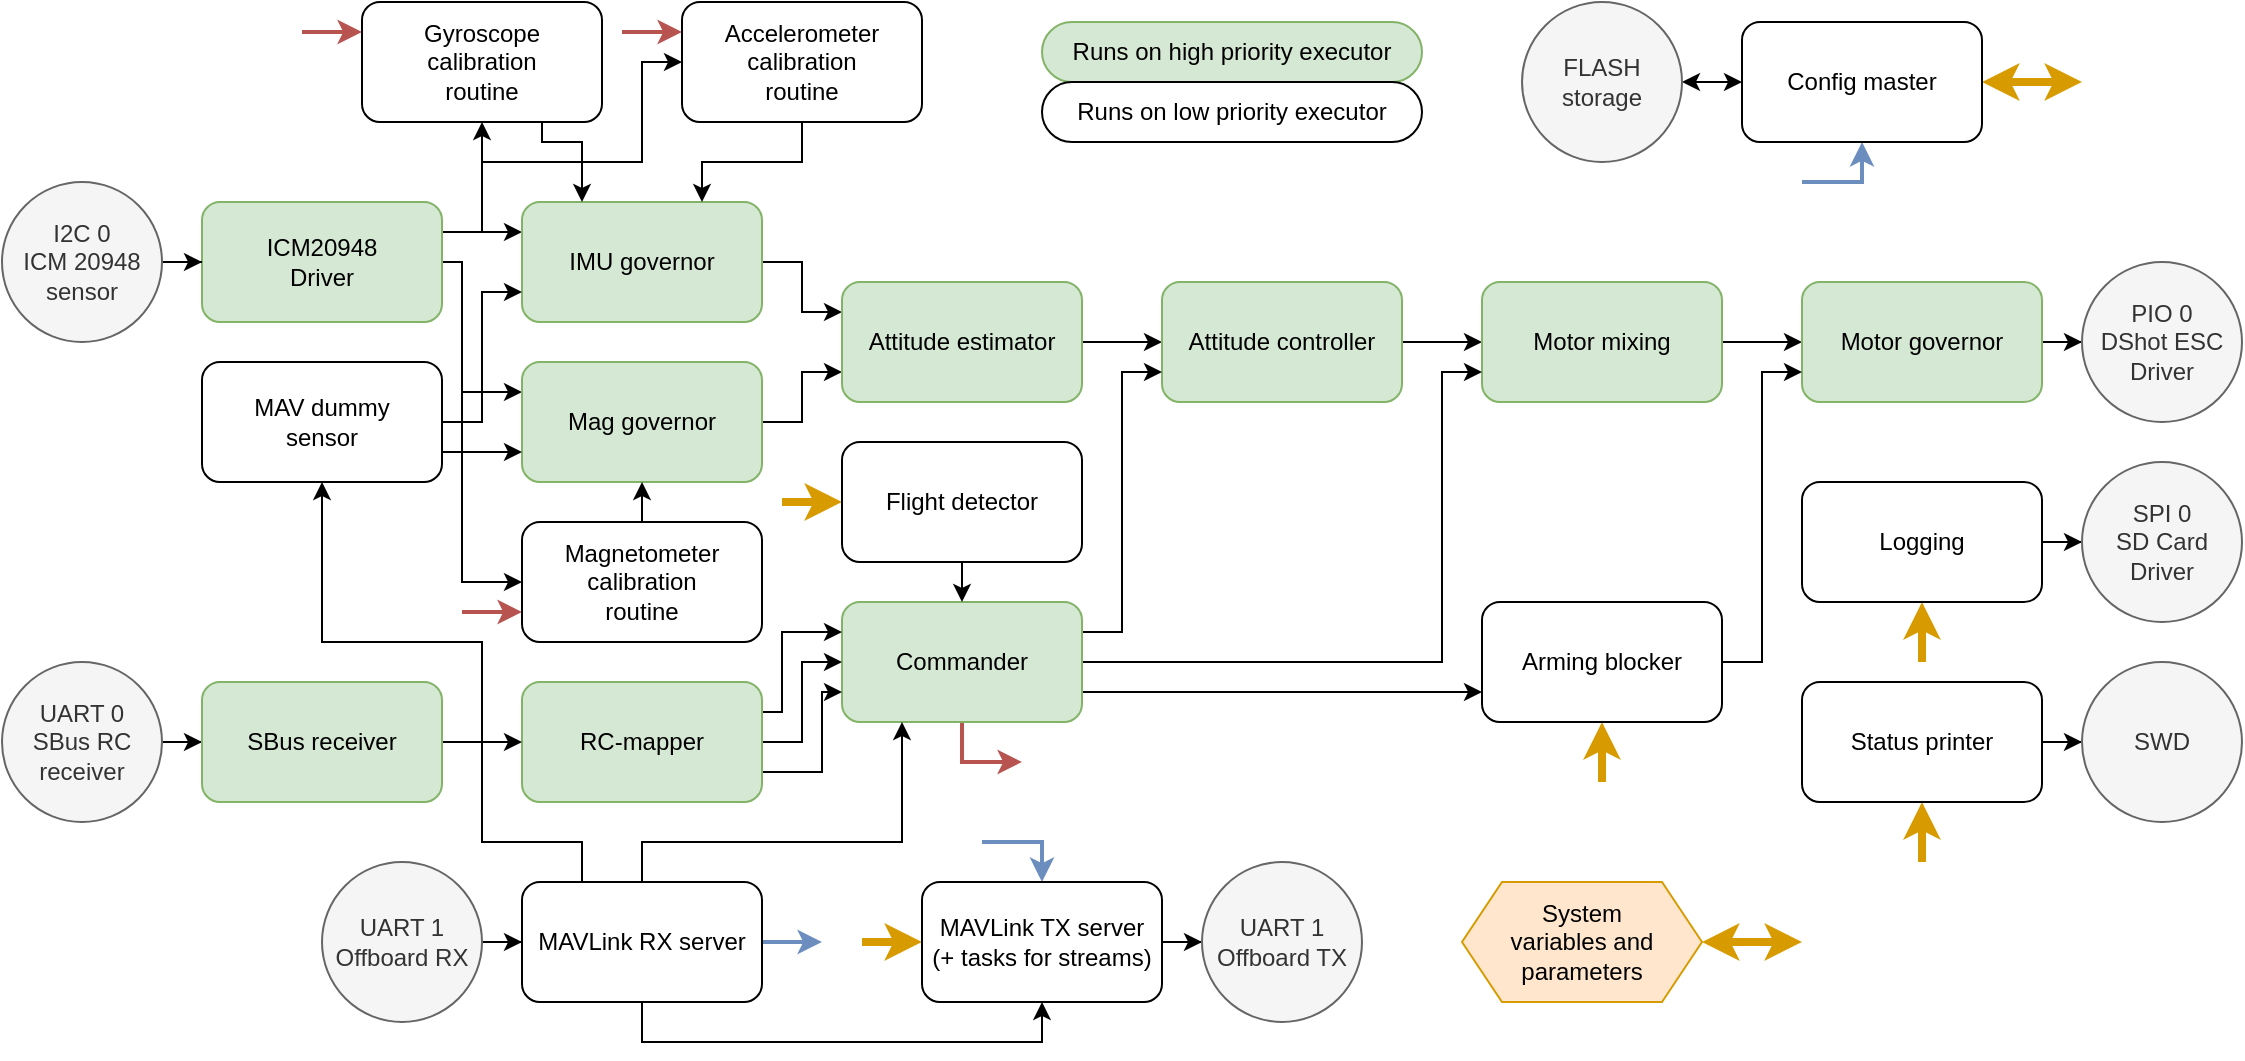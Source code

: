 <mxfile version="23.1.5" type="device">
  <diagram name="Page-1" id="qUvdDxNb0P5yGXGCa5dm">
    <mxGraphModel dx="2363" dy="888" grid="1" gridSize="10" guides="1" tooltips="1" connect="1" arrows="1" fold="1" page="1" pageScale="1" pageWidth="827" pageHeight="1169" math="0" shadow="0">
      <root>
        <mxCell id="0" />
        <mxCell id="1" parent="0" />
        <mxCell id="O7NxYULZaVECAKK6ooVG-9" style="edgeStyle=orthogonalEdgeStyle;rounded=0;orthogonalLoop=1;jettySize=auto;html=1;exitX=1;exitY=0.25;exitDx=0;exitDy=0;entryX=0;entryY=0.25;entryDx=0;entryDy=0;" edge="1" parent="1" source="O7NxYULZaVECAKK6ooVG-1" target="O7NxYULZaVECAKK6ooVG-3">
          <mxGeometry relative="1" as="geometry" />
        </mxCell>
        <mxCell id="O7NxYULZaVECAKK6ooVG-12" style="edgeStyle=orthogonalEdgeStyle;rounded=0;orthogonalLoop=1;jettySize=auto;html=1;exitX=1;exitY=0.5;exitDx=0;exitDy=0;entryX=0;entryY=0.25;entryDx=0;entryDy=0;" edge="1" parent="1" source="O7NxYULZaVECAKK6ooVG-1" target="O7NxYULZaVECAKK6ooVG-2">
          <mxGeometry relative="1" as="geometry">
            <Array as="points">
              <mxPoint x="210" y="170" />
              <mxPoint x="210" y="235" />
            </Array>
          </mxGeometry>
        </mxCell>
        <mxCell id="O7NxYULZaVECAKK6ooVG-101" style="edgeStyle=orthogonalEdgeStyle;rounded=0;orthogonalLoop=1;jettySize=auto;html=1;exitX=1;exitY=0.25;exitDx=0;exitDy=0;entryX=0.5;entryY=1;entryDx=0;entryDy=0;" edge="1" parent="1" source="O7NxYULZaVECAKK6ooVG-1" target="O7NxYULZaVECAKK6ooVG-73">
          <mxGeometry relative="1" as="geometry" />
        </mxCell>
        <mxCell id="O7NxYULZaVECAKK6ooVG-102" style="edgeStyle=orthogonalEdgeStyle;rounded=0;orthogonalLoop=1;jettySize=auto;html=1;exitX=1;exitY=0.25;exitDx=0;exitDy=0;entryX=0;entryY=0.5;entryDx=0;entryDy=0;" edge="1" parent="1" source="O7NxYULZaVECAKK6ooVG-1" target="O7NxYULZaVECAKK6ooVG-74">
          <mxGeometry relative="1" as="geometry">
            <Array as="points">
              <mxPoint x="220" y="155" />
              <mxPoint x="220" y="120" />
              <mxPoint x="300" y="120" />
              <mxPoint x="300" y="70" />
            </Array>
          </mxGeometry>
        </mxCell>
        <mxCell id="O7NxYULZaVECAKK6ooVG-107" style="edgeStyle=orthogonalEdgeStyle;rounded=0;orthogonalLoop=1;jettySize=auto;html=1;exitX=1;exitY=0.5;exitDx=0;exitDy=0;entryX=0;entryY=0.5;entryDx=0;entryDy=0;" edge="1" parent="1" source="O7NxYULZaVECAKK6ooVG-1" target="O7NxYULZaVECAKK6ooVG-105">
          <mxGeometry relative="1" as="geometry">
            <Array as="points">
              <mxPoint x="210" y="170" />
              <mxPoint x="210" y="330" />
            </Array>
          </mxGeometry>
        </mxCell>
        <mxCell id="O7NxYULZaVECAKK6ooVG-1" value="ICM20948&lt;br&gt;Driver" style="rounded=1;whiteSpace=wrap;html=1;fillColor=#d5e8d4;strokeColor=#82b366;" vertex="1" parent="1">
          <mxGeometry x="80" y="140" width="120" height="60" as="geometry" />
        </mxCell>
        <mxCell id="O7NxYULZaVECAKK6ooVG-16" style="edgeStyle=orthogonalEdgeStyle;rounded=0;orthogonalLoop=1;jettySize=auto;html=1;exitX=1;exitY=0.5;exitDx=0;exitDy=0;entryX=0;entryY=0.75;entryDx=0;entryDy=0;" edge="1" parent="1" source="O7NxYULZaVECAKK6ooVG-2" target="O7NxYULZaVECAKK6ooVG-14">
          <mxGeometry relative="1" as="geometry" />
        </mxCell>
        <mxCell id="O7NxYULZaVECAKK6ooVG-2" value="Mag governor" style="rounded=1;whiteSpace=wrap;html=1;fillColor=#d5e8d4;strokeColor=#82b366;" vertex="1" parent="1">
          <mxGeometry x="240" y="220" width="120" height="60" as="geometry" />
        </mxCell>
        <mxCell id="O7NxYULZaVECAKK6ooVG-15" style="edgeStyle=orthogonalEdgeStyle;rounded=0;orthogonalLoop=1;jettySize=auto;html=1;exitX=1;exitY=0.5;exitDx=0;exitDy=0;entryX=0;entryY=0.25;entryDx=0;entryDy=0;" edge="1" parent="1" source="O7NxYULZaVECAKK6ooVG-3" target="O7NxYULZaVECAKK6ooVG-14">
          <mxGeometry relative="1" as="geometry" />
        </mxCell>
        <mxCell id="O7NxYULZaVECAKK6ooVG-3" value="IMU governor" style="rounded=1;whiteSpace=wrap;html=1;fillColor=#d5e8d4;strokeColor=#82b366;" vertex="1" parent="1">
          <mxGeometry x="240" y="140" width="120" height="60" as="geometry" />
        </mxCell>
        <mxCell id="O7NxYULZaVECAKK6ooVG-10" style="edgeStyle=orthogonalEdgeStyle;rounded=0;orthogonalLoop=1;jettySize=auto;html=1;exitX=1;exitY=0.75;exitDx=0;exitDy=0;entryX=0;entryY=0.75;entryDx=0;entryDy=0;" edge="1" parent="1" source="O7NxYULZaVECAKK6ooVG-4" target="O7NxYULZaVECAKK6ooVG-2">
          <mxGeometry relative="1" as="geometry" />
        </mxCell>
        <mxCell id="O7NxYULZaVECAKK6ooVG-13" style="edgeStyle=orthogonalEdgeStyle;rounded=0;orthogonalLoop=1;jettySize=auto;html=1;exitX=1;exitY=0.5;exitDx=0;exitDy=0;entryX=0;entryY=0.75;entryDx=0;entryDy=0;" edge="1" parent="1" source="O7NxYULZaVECAKK6ooVG-4" target="O7NxYULZaVECAKK6ooVG-3">
          <mxGeometry relative="1" as="geometry" />
        </mxCell>
        <mxCell id="O7NxYULZaVECAKK6ooVG-4" value="MAV dummy&lt;br&gt;sensor" style="rounded=1;whiteSpace=wrap;html=1;" vertex="1" parent="1">
          <mxGeometry x="80" y="220" width="120" height="60" as="geometry" />
        </mxCell>
        <mxCell id="O7NxYULZaVECAKK6ooVG-18" value="" style="edgeStyle=orthogonalEdgeStyle;rounded=0;orthogonalLoop=1;jettySize=auto;html=1;" edge="1" parent="1" source="O7NxYULZaVECAKK6ooVG-14" target="O7NxYULZaVECAKK6ooVG-17">
          <mxGeometry relative="1" as="geometry" />
        </mxCell>
        <mxCell id="O7NxYULZaVECAKK6ooVG-14" value="Attitude estimator" style="rounded=1;whiteSpace=wrap;html=1;fillColor=#d5e8d4;strokeColor=#82b366;" vertex="1" parent="1">
          <mxGeometry x="400" y="180" width="120" height="60" as="geometry" />
        </mxCell>
        <mxCell id="O7NxYULZaVECAKK6ooVG-20" value="" style="edgeStyle=orthogonalEdgeStyle;rounded=0;orthogonalLoop=1;jettySize=auto;html=1;" edge="1" parent="1" source="O7NxYULZaVECAKK6ooVG-17" target="O7NxYULZaVECAKK6ooVG-19">
          <mxGeometry relative="1" as="geometry" />
        </mxCell>
        <mxCell id="O7NxYULZaVECAKK6ooVG-17" value="Attitude controller" style="rounded=1;whiteSpace=wrap;html=1;fillColor=#d5e8d4;strokeColor=#82b366;" vertex="1" parent="1">
          <mxGeometry x="560" y="180" width="120" height="60" as="geometry" />
        </mxCell>
        <mxCell id="O7NxYULZaVECAKK6ooVG-22" value="" style="edgeStyle=orthogonalEdgeStyle;rounded=0;orthogonalLoop=1;jettySize=auto;html=1;" edge="1" parent="1" source="O7NxYULZaVECAKK6ooVG-19" target="O7NxYULZaVECAKK6ooVG-21">
          <mxGeometry relative="1" as="geometry" />
        </mxCell>
        <mxCell id="O7NxYULZaVECAKK6ooVG-19" value="Motor mixing" style="rounded=1;whiteSpace=wrap;html=1;fillColor=#d5e8d4;strokeColor=#82b366;" vertex="1" parent="1">
          <mxGeometry x="720" y="180" width="120" height="60" as="geometry" />
        </mxCell>
        <mxCell id="O7NxYULZaVECAKK6ooVG-33" value="" style="edgeStyle=orthogonalEdgeStyle;rounded=0;orthogonalLoop=1;jettySize=auto;html=1;" edge="1" parent="1" source="O7NxYULZaVECAKK6ooVG-21" target="O7NxYULZaVECAKK6ooVG-32">
          <mxGeometry relative="1" as="geometry" />
        </mxCell>
        <mxCell id="O7NxYULZaVECAKK6ooVG-21" value="Motor governor" style="rounded=1;whiteSpace=wrap;html=1;fillColor=#d5e8d4;strokeColor=#82b366;" vertex="1" parent="1">
          <mxGeometry x="880" y="180" width="120" height="60" as="geometry" />
        </mxCell>
        <mxCell id="O7NxYULZaVECAKK6ooVG-24" style="edgeStyle=orthogonalEdgeStyle;rounded=0;orthogonalLoop=1;jettySize=auto;html=1;exitX=1;exitY=0.5;exitDx=0;exitDy=0;entryX=0;entryY=0.75;entryDx=0;entryDy=0;" edge="1" parent="1" source="O7NxYULZaVECAKK6ooVG-23" target="O7NxYULZaVECAKK6ooVG-21">
          <mxGeometry relative="1" as="geometry" />
        </mxCell>
        <mxCell id="O7NxYULZaVECAKK6ooVG-60" style="edgeStyle=orthogonalEdgeStyle;rounded=0;orthogonalLoop=1;jettySize=auto;html=1;exitX=0.5;exitY=1;exitDx=0;exitDy=0;endArrow=none;endFill=0;startArrow=classic;startFill=1;fillColor=#ffe6cc;strokeColor=#d79b00;strokeWidth=4;" edge="1" parent="1" source="O7NxYULZaVECAKK6ooVG-23">
          <mxGeometry relative="1" as="geometry">
            <mxPoint x="780" y="430" as="targetPoint" />
          </mxGeometry>
        </mxCell>
        <mxCell id="O7NxYULZaVECAKK6ooVG-23" value="Arming blocker" style="rounded=1;whiteSpace=wrap;html=1;" vertex="1" parent="1">
          <mxGeometry x="720" y="340" width="120" height="60" as="geometry" />
        </mxCell>
        <mxCell id="O7NxYULZaVECAKK6ooVG-55" style="edgeStyle=orthogonalEdgeStyle;rounded=0;orthogonalLoop=1;jettySize=auto;html=1;exitX=1;exitY=0.25;exitDx=0;exitDy=0;entryX=0;entryY=0.75;entryDx=0;entryDy=0;" edge="1" parent="1" source="O7NxYULZaVECAKK6ooVG-25" target="O7NxYULZaVECAKK6ooVG-17">
          <mxGeometry relative="1" as="geometry" />
        </mxCell>
        <mxCell id="O7NxYULZaVECAKK6ooVG-56" style="edgeStyle=orthogonalEdgeStyle;rounded=0;orthogonalLoop=1;jettySize=auto;html=1;exitX=1;exitY=0.5;exitDx=0;exitDy=0;entryX=0;entryY=0.75;entryDx=0;entryDy=0;" edge="1" parent="1" source="O7NxYULZaVECAKK6ooVG-25" target="O7NxYULZaVECAKK6ooVG-19">
          <mxGeometry relative="1" as="geometry">
            <Array as="points">
              <mxPoint x="700" y="370" />
              <mxPoint x="700" y="225" />
            </Array>
          </mxGeometry>
        </mxCell>
        <mxCell id="O7NxYULZaVECAKK6ooVG-57" style="edgeStyle=orthogonalEdgeStyle;rounded=0;orthogonalLoop=1;jettySize=auto;html=1;exitX=1;exitY=0.75;exitDx=0;exitDy=0;entryX=0;entryY=0.75;entryDx=0;entryDy=0;" edge="1" parent="1" source="O7NxYULZaVECAKK6ooVG-25" target="O7NxYULZaVECAKK6ooVG-23">
          <mxGeometry relative="1" as="geometry" />
        </mxCell>
        <mxCell id="O7NxYULZaVECAKK6ooVG-77" style="edgeStyle=orthogonalEdgeStyle;rounded=0;orthogonalLoop=1;jettySize=auto;html=1;exitX=0.5;exitY=1;exitDx=0;exitDy=0;fillColor=#f8cecc;strokeColor=#b85450;strokeWidth=2;" edge="1" parent="1" source="O7NxYULZaVECAKK6ooVG-25">
          <mxGeometry relative="1" as="geometry">
            <mxPoint x="490" y="420" as="targetPoint" />
            <Array as="points">
              <mxPoint x="460" y="420" />
            </Array>
          </mxGeometry>
        </mxCell>
        <mxCell id="O7NxYULZaVECAKK6ooVG-25" value="Commander" style="rounded=1;whiteSpace=wrap;html=1;fillColor=#d5e8d4;strokeColor=#82b366;" vertex="1" parent="1">
          <mxGeometry x="400" y="340" width="120" height="60" as="geometry" />
        </mxCell>
        <mxCell id="O7NxYULZaVECAKK6ooVG-36" style="edgeStyle=orthogonalEdgeStyle;rounded=0;orthogonalLoop=1;jettySize=auto;html=1;exitX=1;exitY=0.5;exitDx=0;exitDy=0;entryX=0;entryY=0.5;entryDx=0;entryDy=0;" edge="1" parent="1" source="O7NxYULZaVECAKK6ooVG-29" target="O7NxYULZaVECAKK6ooVG-25">
          <mxGeometry relative="1" as="geometry" />
        </mxCell>
        <mxCell id="O7NxYULZaVECAKK6ooVG-139" style="edgeStyle=orthogonalEdgeStyle;rounded=0;orthogonalLoop=1;jettySize=auto;html=1;exitX=1;exitY=0.75;exitDx=0;exitDy=0;entryX=0;entryY=0.75;entryDx=0;entryDy=0;" edge="1" parent="1" source="O7NxYULZaVECAKK6ooVG-29" target="O7NxYULZaVECAKK6ooVG-25">
          <mxGeometry relative="1" as="geometry">
            <Array as="points">
              <mxPoint x="390" y="425" />
              <mxPoint x="390" y="385" />
            </Array>
          </mxGeometry>
        </mxCell>
        <mxCell id="O7NxYULZaVECAKK6ooVG-140" style="edgeStyle=orthogonalEdgeStyle;rounded=0;orthogonalLoop=1;jettySize=auto;html=1;exitX=1;exitY=0.25;exitDx=0;exitDy=0;entryX=0;entryY=0.25;entryDx=0;entryDy=0;" edge="1" parent="1" source="O7NxYULZaVECAKK6ooVG-29" target="O7NxYULZaVECAKK6ooVG-25">
          <mxGeometry relative="1" as="geometry">
            <Array as="points">
              <mxPoint x="370" y="395" />
              <mxPoint x="370" y="355" />
            </Array>
          </mxGeometry>
        </mxCell>
        <mxCell id="O7NxYULZaVECAKK6ooVG-29" value="RC-mapper" style="rounded=1;whiteSpace=wrap;html=1;fillColor=#d5e8d4;strokeColor=#82b366;" vertex="1" parent="1">
          <mxGeometry x="240" y="380" width="120" height="60" as="geometry" />
        </mxCell>
        <mxCell id="O7NxYULZaVECAKK6ooVG-31" value="" style="edgeStyle=orthogonalEdgeStyle;rounded=0;orthogonalLoop=1;jettySize=auto;html=1;" edge="1" parent="1" source="O7NxYULZaVECAKK6ooVG-30" target="O7NxYULZaVECAKK6ooVG-1">
          <mxGeometry relative="1" as="geometry" />
        </mxCell>
        <mxCell id="O7NxYULZaVECAKK6ooVG-30" value="I2C 0&lt;br&gt;ICM 20948&lt;br&gt;sensor" style="ellipse;whiteSpace=wrap;html=1;aspect=fixed;fillColor=#f5f5f5;fontColor=#333333;strokeColor=#666666;" vertex="1" parent="1">
          <mxGeometry x="-20" y="130" width="80" height="80" as="geometry" />
        </mxCell>
        <mxCell id="O7NxYULZaVECAKK6ooVG-32" value="PIO 0&lt;br&gt;DShot ESC&lt;br&gt;Driver" style="ellipse;whiteSpace=wrap;html=1;aspect=fixed;fillColor=#f5f5f5;fontColor=#333333;strokeColor=#666666;" vertex="1" parent="1">
          <mxGeometry x="1020" y="170" width="80" height="80" as="geometry" />
        </mxCell>
        <mxCell id="O7NxYULZaVECAKK6ooVG-48" style="edgeStyle=orthogonalEdgeStyle;rounded=0;orthogonalLoop=1;jettySize=auto;html=1;exitX=0.5;exitY=1;exitDx=0;exitDy=0;entryX=0.5;entryY=1;entryDx=0;entryDy=0;" edge="1" parent="1" source="O7NxYULZaVECAKK6ooVG-37" target="O7NxYULZaVECAKK6ooVG-38">
          <mxGeometry relative="1" as="geometry" />
        </mxCell>
        <mxCell id="O7NxYULZaVECAKK6ooVG-94" style="edgeStyle=orthogonalEdgeStyle;rounded=0;orthogonalLoop=1;jettySize=auto;html=1;exitX=0.5;exitY=0;exitDx=0;exitDy=0;entryX=0.25;entryY=1;entryDx=0;entryDy=0;" edge="1" parent="1" source="O7NxYULZaVECAKK6ooVG-37" target="O7NxYULZaVECAKK6ooVG-25">
          <mxGeometry relative="1" as="geometry">
            <Array as="points">
              <mxPoint x="300" y="460" />
              <mxPoint x="430" y="460" />
            </Array>
          </mxGeometry>
        </mxCell>
        <mxCell id="O7NxYULZaVECAKK6ooVG-99" style="edgeStyle=orthogonalEdgeStyle;rounded=0;orthogonalLoop=1;jettySize=auto;html=1;exitX=0.25;exitY=0;exitDx=0;exitDy=0;entryX=0.5;entryY=1;entryDx=0;entryDy=0;" edge="1" parent="1" source="O7NxYULZaVECAKK6ooVG-37" target="O7NxYULZaVECAKK6ooVG-4">
          <mxGeometry relative="1" as="geometry">
            <mxPoint x="140" y="340" as="targetPoint" />
            <Array as="points">
              <mxPoint x="270" y="460" />
              <mxPoint x="220" y="460" />
              <mxPoint x="220" y="360" />
              <mxPoint x="140" y="360" />
            </Array>
          </mxGeometry>
        </mxCell>
        <mxCell id="O7NxYULZaVECAKK6ooVG-124" style="edgeStyle=orthogonalEdgeStyle;rounded=0;orthogonalLoop=1;jettySize=auto;html=1;exitX=1;exitY=0.5;exitDx=0;exitDy=0;fillColor=#dae8fc;strokeColor=#6c8ebf;strokeWidth=2;" edge="1" parent="1" source="O7NxYULZaVECAKK6ooVG-37">
          <mxGeometry relative="1" as="geometry">
            <mxPoint x="390" y="510" as="targetPoint" />
          </mxGeometry>
        </mxCell>
        <mxCell id="O7NxYULZaVECAKK6ooVG-37" value="MAVLink RX server" style="rounded=1;whiteSpace=wrap;html=1;" vertex="1" parent="1">
          <mxGeometry x="240" y="480" width="120" height="60" as="geometry" />
        </mxCell>
        <mxCell id="O7NxYULZaVECAKK6ooVG-52" style="edgeStyle=orthogonalEdgeStyle;rounded=0;orthogonalLoop=1;jettySize=auto;html=1;exitX=0;exitY=0.5;exitDx=0;exitDy=0;endArrow=none;endFill=0;startArrow=classic;startFill=1;fillColor=#ffe6cc;strokeColor=#d79b00;strokeWidth=4;" edge="1" parent="1" source="O7NxYULZaVECAKK6ooVG-38">
          <mxGeometry relative="1" as="geometry">
            <mxPoint x="410" y="510" as="targetPoint" />
          </mxGeometry>
        </mxCell>
        <mxCell id="O7NxYULZaVECAKK6ooVG-54" value="" style="edgeStyle=orthogonalEdgeStyle;rounded=0;orthogonalLoop=1;jettySize=auto;html=1;" edge="1" parent="1" source="O7NxYULZaVECAKK6ooVG-38" target="O7NxYULZaVECAKK6ooVG-40">
          <mxGeometry relative="1" as="geometry" />
        </mxCell>
        <mxCell id="O7NxYULZaVECAKK6ooVG-129" style="edgeStyle=orthogonalEdgeStyle;rounded=0;orthogonalLoop=1;jettySize=auto;html=1;exitX=0.5;exitY=0;exitDx=0;exitDy=0;fillColor=#dae8fc;strokeColor=#6c8ebf;endArrow=none;endFill=0;startArrow=classic;startFill=1;strokeWidth=2;" edge="1" parent="1" source="O7NxYULZaVECAKK6ooVG-38">
          <mxGeometry relative="1" as="geometry">
            <mxPoint x="470" y="460" as="targetPoint" />
            <Array as="points">
              <mxPoint x="500" y="460" />
            </Array>
          </mxGeometry>
        </mxCell>
        <mxCell id="O7NxYULZaVECAKK6ooVG-38" value="MAVLink TX server&lt;br&gt;(+ tasks for streams)" style="rounded=1;whiteSpace=wrap;html=1;" vertex="1" parent="1">
          <mxGeometry x="440" y="480" width="120" height="60" as="geometry" />
        </mxCell>
        <mxCell id="O7NxYULZaVECAKK6ooVG-42" value="" style="edgeStyle=orthogonalEdgeStyle;rounded=0;orthogonalLoop=1;jettySize=auto;html=1;" edge="1" parent="1" source="O7NxYULZaVECAKK6ooVG-39" target="O7NxYULZaVECAKK6ooVG-37">
          <mxGeometry relative="1" as="geometry" />
        </mxCell>
        <mxCell id="O7NxYULZaVECAKK6ooVG-39" value="UART 1&lt;br&gt;Offboard RX" style="ellipse;whiteSpace=wrap;html=1;aspect=fixed;fillColor=#f5f5f5;fontColor=#333333;strokeColor=#666666;" vertex="1" parent="1">
          <mxGeometry x="140" y="470" width="80" height="80" as="geometry" />
        </mxCell>
        <mxCell id="O7NxYULZaVECAKK6ooVG-40" value="UART 1&lt;br&gt;Offboard TX" style="ellipse;whiteSpace=wrap;html=1;aspect=fixed;fillColor=#f5f5f5;fontColor=#333333;strokeColor=#666666;" vertex="1" parent="1">
          <mxGeometry x="580" y="470" width="80" height="80" as="geometry" />
        </mxCell>
        <mxCell id="O7NxYULZaVECAKK6ooVG-67" value="" style="edgeStyle=orthogonalEdgeStyle;rounded=0;orthogonalLoop=1;jettySize=auto;html=1;startArrow=classic;startFill=1;" edge="1" parent="1" source="O7NxYULZaVECAKK6ooVG-62" target="O7NxYULZaVECAKK6ooVG-63">
          <mxGeometry relative="1" as="geometry" />
        </mxCell>
        <mxCell id="O7NxYULZaVECAKK6ooVG-70" style="edgeStyle=orthogonalEdgeStyle;rounded=0;orthogonalLoop=1;jettySize=auto;html=1;exitX=1;exitY=0.5;exitDx=0;exitDy=0;startArrow=classic;startFill=1;fillColor=#ffe6cc;strokeColor=#d79b00;strokeWidth=4;" edge="1" parent="1" source="O7NxYULZaVECAKK6ooVG-62">
          <mxGeometry relative="1" as="geometry">
            <mxPoint x="1020" y="80" as="targetPoint" />
          </mxGeometry>
        </mxCell>
        <mxCell id="O7NxYULZaVECAKK6ooVG-96" style="edgeStyle=orthogonalEdgeStyle;rounded=0;orthogonalLoop=1;jettySize=auto;html=1;exitX=0.5;exitY=1;exitDx=0;exitDy=0;fillColor=#dae8fc;strokeColor=#6c8ebf;endArrow=none;endFill=0;startArrow=classic;startFill=1;strokeWidth=2;" edge="1" parent="1" source="O7NxYULZaVECAKK6ooVG-62">
          <mxGeometry relative="1" as="geometry">
            <mxPoint x="880" y="130" as="targetPoint" />
            <Array as="points">
              <mxPoint x="910" y="130" />
            </Array>
          </mxGeometry>
        </mxCell>
        <mxCell id="O7NxYULZaVECAKK6ooVG-62" value="Config master" style="rounded=1;whiteSpace=wrap;html=1;" vertex="1" parent="1">
          <mxGeometry x="850" y="50" width="120" height="60" as="geometry" />
        </mxCell>
        <mxCell id="O7NxYULZaVECAKK6ooVG-63" value="FLASH&lt;br&gt;storage" style="ellipse;whiteSpace=wrap;html=1;aspect=fixed;fillColor=#f5f5f5;fontColor=#333333;strokeColor=#666666;" vertex="1" parent="1">
          <mxGeometry x="740" y="40" width="80" height="80" as="geometry" />
        </mxCell>
        <mxCell id="O7NxYULZaVECAKK6ooVG-104" style="edgeStyle=orthogonalEdgeStyle;rounded=0;orthogonalLoop=1;jettySize=auto;html=1;exitX=0.75;exitY=1;exitDx=0;exitDy=0;entryX=0.25;entryY=0;entryDx=0;entryDy=0;" edge="1" parent="1" source="O7NxYULZaVECAKK6ooVG-73" target="O7NxYULZaVECAKK6ooVG-3">
          <mxGeometry relative="1" as="geometry">
            <Array as="points">
              <mxPoint x="250" y="110" />
              <mxPoint x="270" y="110" />
            </Array>
          </mxGeometry>
        </mxCell>
        <mxCell id="O7NxYULZaVECAKK6ooVG-111" style="edgeStyle=orthogonalEdgeStyle;rounded=0;orthogonalLoop=1;jettySize=auto;html=1;exitX=0;exitY=0.25;exitDx=0;exitDy=0;fillColor=#f8cecc;strokeColor=#b85450;endArrow=none;endFill=0;startArrow=classic;startFill=1;strokeWidth=2;" edge="1" parent="1" source="O7NxYULZaVECAKK6ooVG-73">
          <mxGeometry relative="1" as="geometry">
            <mxPoint x="130" y="55" as="targetPoint" />
          </mxGeometry>
        </mxCell>
        <mxCell id="O7NxYULZaVECAKK6ooVG-73" value="Gyroscope&lt;br&gt;calibration&lt;br&gt;routine" style="rounded=1;whiteSpace=wrap;html=1;" vertex="1" parent="1">
          <mxGeometry x="160" y="40" width="120" height="60" as="geometry" />
        </mxCell>
        <mxCell id="O7NxYULZaVECAKK6ooVG-103" style="edgeStyle=orthogonalEdgeStyle;rounded=0;orthogonalLoop=1;jettySize=auto;html=1;exitX=0.5;exitY=1;exitDx=0;exitDy=0;entryX=0.75;entryY=0;entryDx=0;entryDy=0;" edge="1" parent="1" source="O7NxYULZaVECAKK6ooVG-74" target="O7NxYULZaVECAKK6ooVG-3">
          <mxGeometry relative="1" as="geometry">
            <Array as="points">
              <mxPoint x="380" y="120" />
              <mxPoint x="330" y="120" />
            </Array>
          </mxGeometry>
        </mxCell>
        <mxCell id="O7NxYULZaVECAKK6ooVG-112" style="edgeStyle=orthogonalEdgeStyle;rounded=0;orthogonalLoop=1;jettySize=auto;html=1;exitX=0;exitY=0.25;exitDx=0;exitDy=0;fillColor=#f8cecc;strokeColor=#b85450;endArrow=none;endFill=0;startArrow=classic;startFill=1;strokeWidth=2;" edge="1" parent="1" source="O7NxYULZaVECAKK6ooVG-74">
          <mxGeometry relative="1" as="geometry">
            <mxPoint x="290" y="55" as="targetPoint" />
          </mxGeometry>
        </mxCell>
        <mxCell id="O7NxYULZaVECAKK6ooVG-74" value="Accelerometer&lt;br&gt;calibration&lt;br&gt;routine" style="rounded=1;whiteSpace=wrap;html=1;" vertex="1" parent="1">
          <mxGeometry x="320" y="40" width="120" height="60" as="geometry" />
        </mxCell>
        <mxCell id="O7NxYULZaVECAKK6ooVG-88" style="edgeStyle=orthogonalEdgeStyle;rounded=0;orthogonalLoop=1;jettySize=auto;html=1;exitX=0;exitY=0.5;exitDx=0;exitDy=0;endArrow=none;endFill=0;startArrow=classic;startFill=1;fillColor=#ffe6cc;strokeColor=#d79b00;strokeWidth=4;" edge="1" parent="1" source="O7NxYULZaVECAKK6ooVG-84">
          <mxGeometry relative="1" as="geometry">
            <mxPoint x="370" y="290" as="targetPoint" />
          </mxGeometry>
        </mxCell>
        <mxCell id="O7NxYULZaVECAKK6ooVG-132" style="edgeStyle=orthogonalEdgeStyle;rounded=0;orthogonalLoop=1;jettySize=auto;html=1;exitX=0.5;exitY=1;exitDx=0;exitDy=0;entryX=0.5;entryY=0;entryDx=0;entryDy=0;" edge="1" parent="1" source="O7NxYULZaVECAKK6ooVG-84" target="O7NxYULZaVECAKK6ooVG-25">
          <mxGeometry relative="1" as="geometry" />
        </mxCell>
        <mxCell id="O7NxYULZaVECAKK6ooVG-84" value="Flight detector" style="rounded=1;whiteSpace=wrap;html=1;" vertex="1" parent="1">
          <mxGeometry x="400" y="260" width="120" height="60" as="geometry" />
        </mxCell>
        <mxCell id="O7NxYULZaVECAKK6ooVG-92" value="" style="edgeStyle=orthogonalEdgeStyle;rounded=0;orthogonalLoop=1;jettySize=auto;html=1;" edge="1" parent="1" source="O7NxYULZaVECAKK6ooVG-90" target="O7NxYULZaVECAKK6ooVG-91">
          <mxGeometry relative="1" as="geometry" />
        </mxCell>
        <mxCell id="O7NxYULZaVECAKK6ooVG-90" value="UART 0&lt;br&gt;SBus RC&lt;br&gt;receiver" style="ellipse;whiteSpace=wrap;html=1;aspect=fixed;fillColor=#f5f5f5;fontColor=#333333;strokeColor=#666666;" vertex="1" parent="1">
          <mxGeometry x="-20" y="370" width="80" height="80" as="geometry" />
        </mxCell>
        <mxCell id="O7NxYULZaVECAKK6ooVG-93" value="" style="edgeStyle=orthogonalEdgeStyle;rounded=0;orthogonalLoop=1;jettySize=auto;html=1;" edge="1" parent="1" source="O7NxYULZaVECAKK6ooVG-91" target="O7NxYULZaVECAKK6ooVG-29">
          <mxGeometry relative="1" as="geometry" />
        </mxCell>
        <mxCell id="O7NxYULZaVECAKK6ooVG-91" value="SBus receiver" style="rounded=1;whiteSpace=wrap;html=1;fillColor=#d5e8d4;strokeColor=#82b366;" vertex="1" parent="1">
          <mxGeometry x="80" y="380" width="120" height="60" as="geometry" />
        </mxCell>
        <mxCell id="O7NxYULZaVECAKK6ooVG-106" style="edgeStyle=orthogonalEdgeStyle;rounded=0;orthogonalLoop=1;jettySize=auto;html=1;exitX=0.5;exitY=0;exitDx=0;exitDy=0;entryX=0.5;entryY=1;entryDx=0;entryDy=0;" edge="1" parent="1" source="O7NxYULZaVECAKK6ooVG-105" target="O7NxYULZaVECAKK6ooVG-2">
          <mxGeometry relative="1" as="geometry" />
        </mxCell>
        <mxCell id="O7NxYULZaVECAKK6ooVG-130" style="edgeStyle=orthogonalEdgeStyle;rounded=0;orthogonalLoop=1;jettySize=auto;html=1;exitX=0;exitY=0.75;exitDx=0;exitDy=0;fillColor=#f8cecc;strokeColor=#b85450;startArrow=classic;startFill=1;endArrow=none;endFill=0;strokeWidth=2;" edge="1" parent="1" source="O7NxYULZaVECAKK6ooVG-105">
          <mxGeometry relative="1" as="geometry">
            <mxPoint x="210" y="344.714" as="targetPoint" />
          </mxGeometry>
        </mxCell>
        <mxCell id="O7NxYULZaVECAKK6ooVG-105" value="Magnetometer&lt;br&gt;calibration&lt;br&gt;routine" style="rounded=1;whiteSpace=wrap;html=1;" vertex="1" parent="1">
          <mxGeometry x="240" y="300" width="120" height="60" as="geometry" />
        </mxCell>
        <mxCell id="O7NxYULZaVECAKK6ooVG-109" value="Runs on high priority executor" style="rounded=1;whiteSpace=wrap;html=1;fillColor=#d5e8d4;strokeColor=#82b366;arcSize=50;" vertex="1" parent="1">
          <mxGeometry x="500" y="50" width="190" height="30" as="geometry" />
        </mxCell>
        <mxCell id="O7NxYULZaVECAKK6ooVG-110" value="Runs on low priority executor" style="rounded=1;whiteSpace=wrap;html=1;arcSize=50;" vertex="1" parent="1">
          <mxGeometry x="500" y="80" width="190" height="30" as="geometry" />
        </mxCell>
        <mxCell id="O7NxYULZaVECAKK6ooVG-116" value="" style="edgeStyle=orthogonalEdgeStyle;rounded=0;orthogonalLoop=1;jettySize=auto;html=1;" edge="1" parent="1" source="O7NxYULZaVECAKK6ooVG-113" target="O7NxYULZaVECAKK6ooVG-115">
          <mxGeometry relative="1" as="geometry" />
        </mxCell>
        <mxCell id="O7NxYULZaVECAKK6ooVG-127" style="edgeStyle=orthogonalEdgeStyle;rounded=0;orthogonalLoop=1;jettySize=auto;html=1;exitX=0.5;exitY=1;exitDx=0;exitDy=0;endArrow=none;endFill=0;startArrow=classic;startFill=1;fillColor=#ffe6cc;strokeColor=#d79b00;strokeWidth=4;" edge="1" parent="1" source="O7NxYULZaVECAKK6ooVG-113">
          <mxGeometry relative="1" as="geometry">
            <mxPoint x="940" y="370" as="targetPoint" />
          </mxGeometry>
        </mxCell>
        <mxCell id="O7NxYULZaVECAKK6ooVG-113" value="Logging" style="rounded=1;whiteSpace=wrap;html=1;" vertex="1" parent="1">
          <mxGeometry x="880" y="280" width="120" height="60" as="geometry" />
        </mxCell>
        <mxCell id="O7NxYULZaVECAKK6ooVG-118" value="" style="edgeStyle=orthogonalEdgeStyle;rounded=0;orthogonalLoop=1;jettySize=auto;html=1;" edge="1" parent="1" source="O7NxYULZaVECAKK6ooVG-114" target="O7NxYULZaVECAKK6ooVG-117">
          <mxGeometry relative="1" as="geometry" />
        </mxCell>
        <mxCell id="O7NxYULZaVECAKK6ooVG-128" style="edgeStyle=orthogonalEdgeStyle;rounded=0;orthogonalLoop=1;jettySize=auto;html=1;exitX=0.5;exitY=1;exitDx=0;exitDy=0;fillColor=#ffe6cc;strokeColor=#d79b00;endArrow=none;endFill=0;startArrow=classic;startFill=1;strokeWidth=4;" edge="1" parent="1" source="O7NxYULZaVECAKK6ooVG-114">
          <mxGeometry relative="1" as="geometry">
            <mxPoint x="940" y="470.0" as="targetPoint" />
          </mxGeometry>
        </mxCell>
        <mxCell id="O7NxYULZaVECAKK6ooVG-114" value="Status printer" style="rounded=1;whiteSpace=wrap;html=1;" vertex="1" parent="1">
          <mxGeometry x="880" y="380" width="120" height="60" as="geometry" />
        </mxCell>
        <mxCell id="O7NxYULZaVECAKK6ooVG-115" value="SPI 0&lt;br&gt;SD Card&lt;br&gt;Driver" style="ellipse;whiteSpace=wrap;html=1;aspect=fixed;fillColor=#f5f5f5;fontColor=#333333;strokeColor=#666666;" vertex="1" parent="1">
          <mxGeometry x="1020" y="270" width="80" height="80" as="geometry" />
        </mxCell>
        <mxCell id="O7NxYULZaVECAKK6ooVG-117" value="SWD" style="ellipse;whiteSpace=wrap;html=1;aspect=fixed;fillColor=#f5f5f5;fontColor=#333333;strokeColor=#666666;" vertex="1" parent="1">
          <mxGeometry x="1020" y="370" width="80" height="80" as="geometry" />
        </mxCell>
        <mxCell id="O7NxYULZaVECAKK6ooVG-123" style="edgeStyle=orthogonalEdgeStyle;rounded=0;orthogonalLoop=1;jettySize=auto;html=1;exitX=1;exitY=0.5;exitDx=0;exitDy=0;fillColor=#ffe6cc;strokeColor=#d79b00;strokeWidth=4;startArrow=classic;startFill=1;" edge="1" parent="1" source="O7NxYULZaVECAKK6ooVG-122">
          <mxGeometry relative="1" as="geometry">
            <mxPoint x="880" y="510" as="targetPoint" />
          </mxGeometry>
        </mxCell>
        <mxCell id="O7NxYULZaVECAKK6ooVG-122" value="System&lt;br&gt;variables and&lt;br&gt;parameters" style="shape=hexagon;perimeter=hexagonPerimeter2;whiteSpace=wrap;html=1;fixedSize=1;fillColor=#ffe6cc;strokeColor=#d79b00;" vertex="1" parent="1">
          <mxGeometry x="710" y="480" width="120" height="60" as="geometry" />
        </mxCell>
      </root>
    </mxGraphModel>
  </diagram>
</mxfile>
